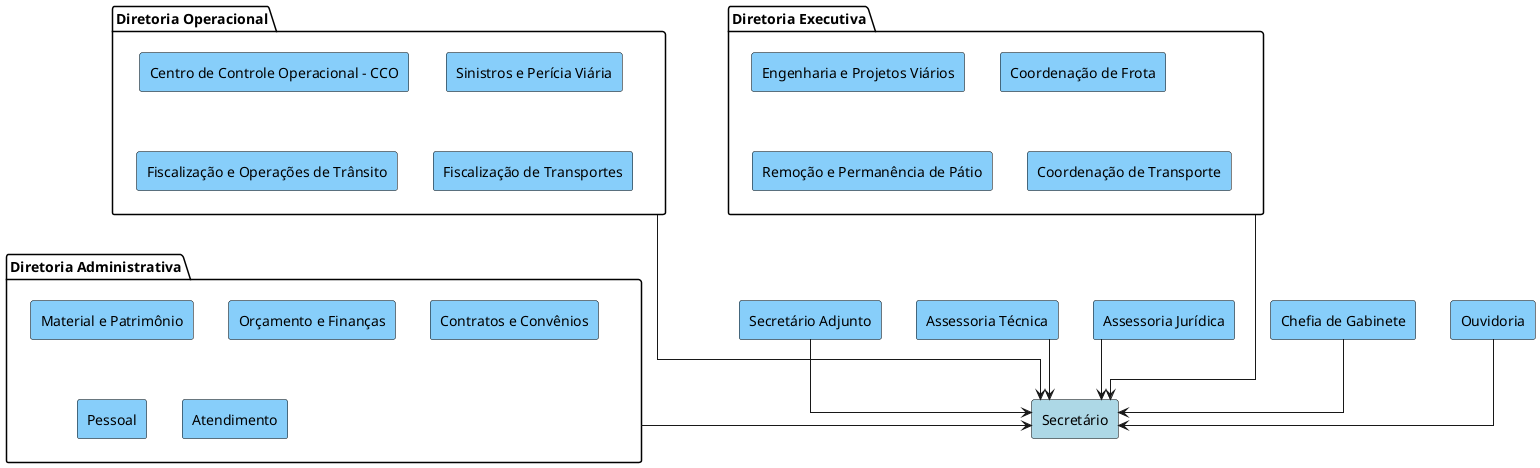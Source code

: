 @startuml
!define RECTANGLE_COLOR LightSkyBlue
!define HEADER_COLOR LightBlue

skinparam linetype ortho
skinparam rectangle {
    BackgroundColor RECTANGLE_COLOR
    BorderColor Black
    FontColor Black
}

' Nível 1 - Secretaria
rectangle "Secretário" as Secretario #HEADER_COLOR

' Nível 2 - Secretaria Adjunto e Assessores
rectangle "Secretário Adjunto" as SecAdj
rectangle "Assessoria Técnica" as AssTec
rectangle "Assessoria Jurídica" as AssJur
rectangle "Chefia de Gabinete" as ChefGab
rectangle "Ouvidoria" as Ouvidoria

' Conexões do Nível 1 com Nível 2
SecAdj --> Secretario
AssTec --> Secretario
AssJur --> Secretario
ChefGab --> Secretario
Ouvidoria --> Secretario

' Nível 3 - Diretorias
package "Diretoria Operacional" as DO {
    rectangle "Centro de Controle Operacional - CCO" as CCO
    rectangle "Sinistros e Perícia Viária" as Sinistros
    rectangle "Fiscalização e Operações de Trânsito" as Fiscalizacao
    rectangle "Fiscalização de Transportes" as FiscalTrans
}

package "Diretoria Executiva" as DE {
    rectangle "Engenharia e Projetos Viários" as Engenharia
    rectangle "Coordenação de Frota" as Frota
    rectangle "Remoção e Permanência de Pátio" as Remocao
    rectangle "Coordenação de Transporte" as Transporte
}

package "Diretoria Administrativa" as DA {
    rectangle "Material e Patrimônio" as Material
    rectangle "Orçamento e Finanças" as Orcamento
    rectangle "Contratos e Convênios" as Contratos
    rectangle "Pessoal" as Pessoal
    rectangle "Atendimento" as Atendimento
}

' Conexão do Nível 2 com as Diretorias (Nível 3)
DO --> Secretario
DE --> Secretario
DA --> Secretario
@enduml
